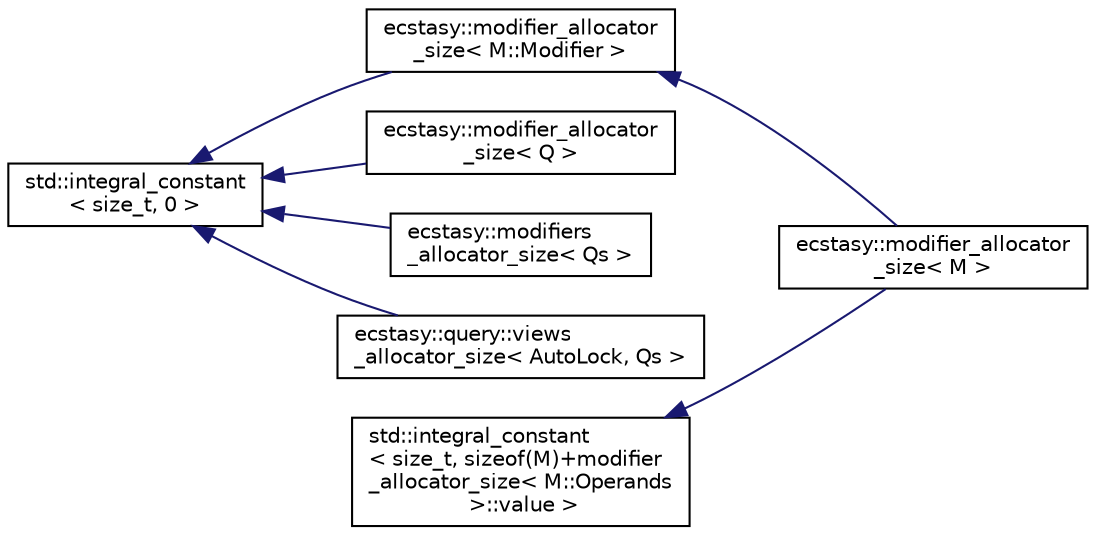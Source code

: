 digraph "Graphical Class Hierarchy"
{
 // LATEX_PDF_SIZE
  edge [fontname="Helvetica",fontsize="10",labelfontname="Helvetica",labelfontsize="10"];
  node [fontname="Helvetica",fontsize="10",shape=record];
  rankdir="LR";
  Node0 [label="std::integral_constant\l\< size_t, 0 \>",height=0.2,width=0.4,color="black", fillcolor="white", style="filled",URL="/home/runner/work/ecstasy/ecstasy/doc/external/cppreference-doxygen-web.tag.xml$cpp/types/integral_constant.html",tooltip=" "];
  Node0 -> Node1 [dir="back",color="midnightblue",fontsize="10",style="solid",fontname="Helvetica"];
  Node1 [label="ecstasy::modifier_allocator\l_size\< M::Modifier \>",height=0.2,width=0.4,color="black", fillcolor="white", style="filled",URL="$structecstasy_1_1modifier__allocator__size.html",tooltip=" "];
  Node1 -> Node2 [dir="back",color="midnightblue",fontsize="10",style="solid",fontname="Helvetica"];
  Node2 [label="ecstasy::modifier_allocator\l_size\< M \>",height=0.2,width=0.4,color="black", fillcolor="white", style="filled",URL="$structecstasy_1_1modifier__allocator__size_3_01_m_01_4.html",tooltip="Get the allocator required size for this queryable."];
  Node0 -> Node3 [dir="back",color="midnightblue",fontsize="10",style="solid",fontname="Helvetica"];
  Node3 [label="ecstasy::modifier_allocator\l_size\< Q \>",height=0.2,width=0.4,color="black", fillcolor="white", style="filled",URL="$structecstasy_1_1modifier__allocator__size.html",tooltip="Get the allocator required size for this queryable."];
  Node0 -> Node4 [dir="back",color="midnightblue",fontsize="10",style="solid",fontname="Helvetica"];
  Node4 [label="ecstasy::modifiers\l_allocator_size\< Qs \>",height=0.2,width=0.4,color="black", fillcolor="white", style="filled",URL="$structecstasy_1_1modifiers__allocator__size.html",tooltip="Get the allocator required size for a list of queryables."];
  Node0 -> Node5 [dir="back",color="midnightblue",fontsize="10",style="solid",fontname="Helvetica"];
  Node5 [label="ecstasy::query::views\l_allocator_size\< AutoLock, Qs \>",height=0.2,width=0.4,color="black", fillcolor="white", style="filled",URL="$structecstasy_1_1query_1_1views__allocator__size.html",tooltip="Get the size of the allocator required for the given queryable types."];
  Node88 [label="std::integral_constant\l\< size_t, sizeof(M)+modifier\l_allocator_size\< M::Operands\l \>::value \>",height=0.2,width=0.4,color="black", fillcolor="white", style="filled",URL="/home/runner/work/ecstasy/ecstasy/doc/external/cppreference-doxygen-web.tag.xml$cpp/types/integral_constant.html",tooltip=" "];
  Node88 -> Node2 [dir="back",color="midnightblue",fontsize="10",style="solid",fontname="Helvetica"];
}
